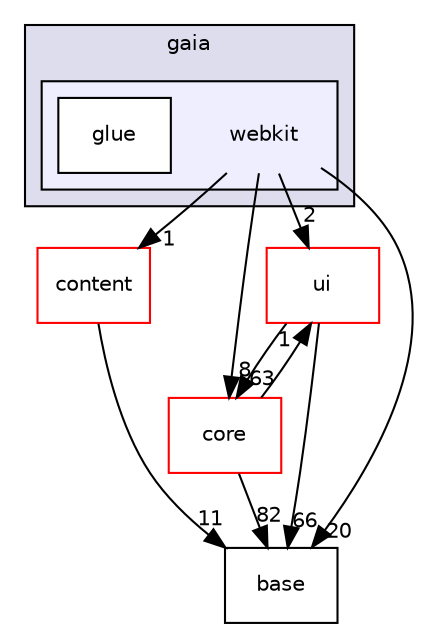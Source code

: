 digraph G {
  compound=true
  node [ fontsize="10", fontname="Helvetica"];
  edge [ labelfontsize="10", labelfontname="Helvetica"];
  subgraph clusterdir_1456e22c17612b474594c42fce5c0653 {
    graph [ bgcolor="#ddddee", pencolor="black", label="gaia" fontname="Helvetica", fontsize="10", URL="dir_1456e22c17612b474594c42fce5c0653.html"]
  subgraph clusterdir_1c0210bcb73bcdbc921a83a53d26e4e1 {
    graph [ bgcolor="#eeeeff", pencolor="black", label="" URL="dir_1c0210bcb73bcdbc921a83a53d26e4e1.html"];
    dir_1c0210bcb73bcdbc921a83a53d26e4e1 [shape=plaintext label="webkit"];
    dir_649e2c1f175449bbb17a15d1601c18e1 [shape=box label="glue" color="black" fillcolor="white" style="filled" URL="dir_649e2c1f175449bbb17a15d1601c18e1.html"];
  }
  }
  dir_6f7953980fb72ead198c46d660d3f2f2 [shape=box label="content" fillcolor="white" style="filled" color="red" URL="dir_6f7953980fb72ead198c46d660d3f2f2.html"];
  dir_8172b99120729303d882dab2771c72a0 [shape=box label="ui" fillcolor="white" style="filled" color="red" URL="dir_8172b99120729303d882dab2771c72a0.html"];
  dir_18e718a92f1e56f596f9b4a710826a5a [shape=box label="core" fillcolor="white" style="filled" color="red" URL="dir_18e718a92f1e56f596f9b4a710826a5a.html"];
  dir_96bebcbd622f6ba3e4502d519ed457a0 [shape=box label="base" URL="dir_96bebcbd622f6ba3e4502d519ed457a0.html"];
  dir_1c0210bcb73bcdbc921a83a53d26e4e1->dir_6f7953980fb72ead198c46d660d3f2f2 [headlabel="1", labeldistance=1.5 headhref="dir_000045_000015.html"];
  dir_1c0210bcb73bcdbc921a83a53d26e4e1->dir_8172b99120729303d882dab2771c72a0 [headlabel="2", labeldistance=1.5 headhref="dir_000045_000055.html"];
  dir_1c0210bcb73bcdbc921a83a53d26e4e1->dir_18e718a92f1e56f596f9b4a710826a5a [headlabel="8", labeldistance=1.5 headhref="dir_000045_000019.html"];
  dir_1c0210bcb73bcdbc921a83a53d26e4e1->dir_96bebcbd622f6ba3e4502d519ed457a0 [headlabel="20", labeldistance=1.5 headhref="dir_000045_000005.html"];
  dir_6f7953980fb72ead198c46d660d3f2f2->dir_96bebcbd622f6ba3e4502d519ed457a0 [headlabel="11", labeldistance=1.5 headhref="dir_000015_000005.html"];
  dir_8172b99120729303d882dab2771c72a0->dir_18e718a92f1e56f596f9b4a710826a5a [headlabel="63", labeldistance=1.5 headhref="dir_000055_000019.html"];
  dir_8172b99120729303d882dab2771c72a0->dir_96bebcbd622f6ba3e4502d519ed457a0 [headlabel="66", labeldistance=1.5 headhref="dir_000055_000005.html"];
  dir_18e718a92f1e56f596f9b4a710826a5a->dir_8172b99120729303d882dab2771c72a0 [headlabel="1", labeldistance=1.5 headhref="dir_000019_000055.html"];
  dir_18e718a92f1e56f596f9b4a710826a5a->dir_96bebcbd622f6ba3e4502d519ed457a0 [headlabel="82", labeldistance=1.5 headhref="dir_000019_000005.html"];
}
